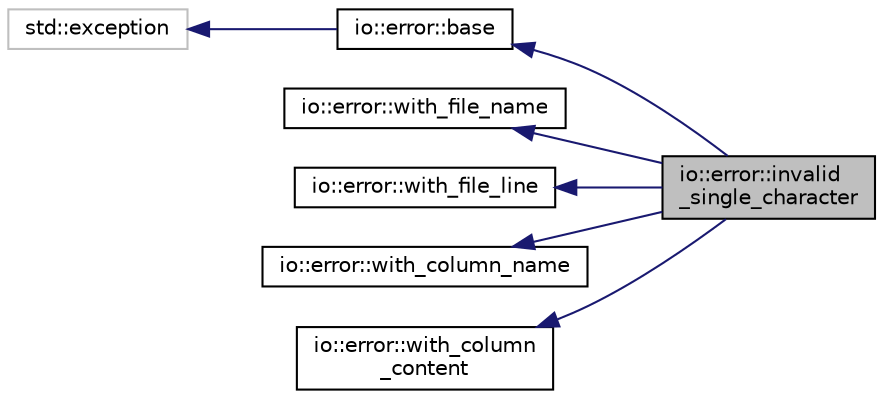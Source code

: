 digraph "io::error::invalid_single_character"
{
  edge [fontname="Helvetica",fontsize="10",labelfontname="Helvetica",labelfontsize="10"];
  node [fontname="Helvetica",fontsize="10",shape=record];
  rankdir="LR";
  Node0 [label="io::error::invalid\l_single_character",height=0.2,width=0.4,color="black", fillcolor="grey75", style="filled", fontcolor="black"];
  Node1 -> Node0 [dir="back",color="midnightblue",fontsize="10",style="solid"];
  Node1 [label="io::error::base",height=0.2,width=0.4,color="black", fillcolor="white", style="filled",URL="$structio_1_1error_1_1base.html"];
  Node2 -> Node1 [dir="back",color="midnightblue",fontsize="10",style="solid"];
  Node2 [label="std::exception",height=0.2,width=0.4,color="grey75", fillcolor="white", style="filled"];
  Node3 -> Node0 [dir="back",color="midnightblue",fontsize="10",style="solid"];
  Node3 [label="io::error::with_file_name",height=0.2,width=0.4,color="black", fillcolor="white", style="filled",URL="$structio_1_1error_1_1with__file__name.html"];
  Node4 -> Node0 [dir="back",color="midnightblue",fontsize="10",style="solid"];
  Node4 [label="io::error::with_file_line",height=0.2,width=0.4,color="black", fillcolor="white", style="filled",URL="$structio_1_1error_1_1with__file__line.html"];
  Node5 -> Node0 [dir="back",color="midnightblue",fontsize="10",style="solid"];
  Node5 [label="io::error::with_column_name",height=0.2,width=0.4,color="black", fillcolor="white", style="filled",URL="$structio_1_1error_1_1with__column__name.html"];
  Node6 -> Node0 [dir="back",color="midnightblue",fontsize="10",style="solid"];
  Node6 [label="io::error::with_column\l_content",height=0.2,width=0.4,color="black", fillcolor="white", style="filled",URL="$structio_1_1error_1_1with__column__content.html"];
}
